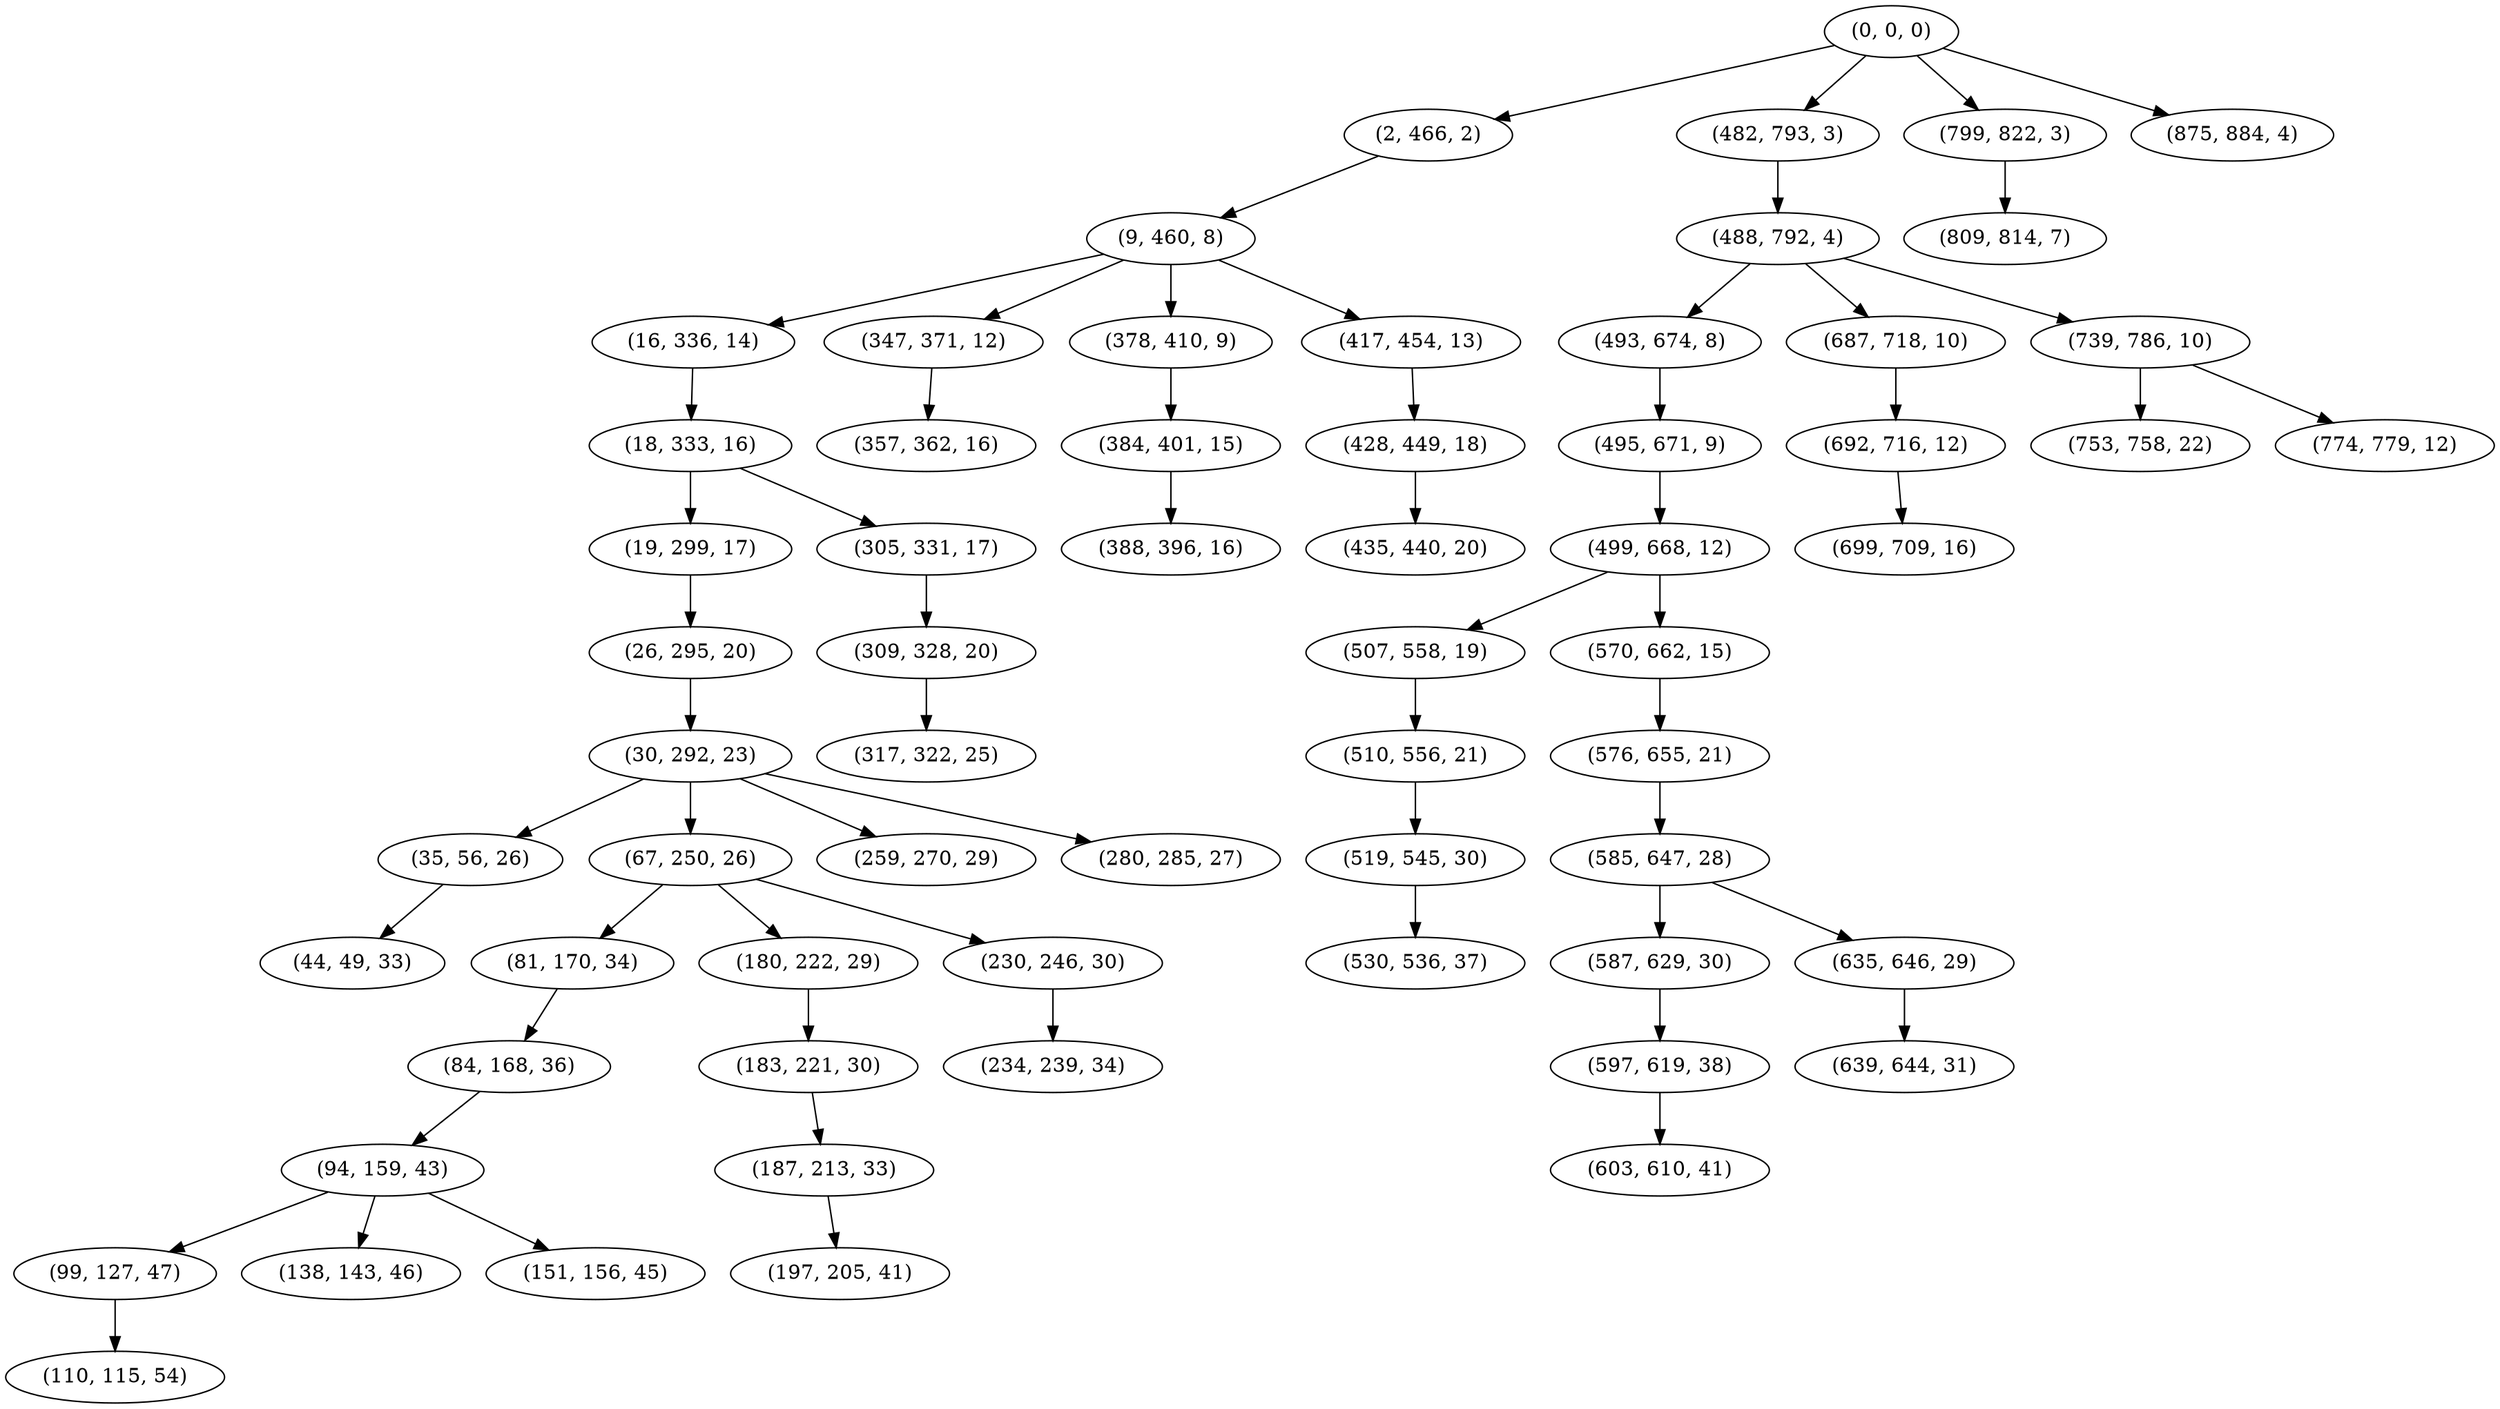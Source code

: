 digraph tree {
    "(0, 0, 0)";
    "(2, 466, 2)";
    "(9, 460, 8)";
    "(16, 336, 14)";
    "(18, 333, 16)";
    "(19, 299, 17)";
    "(26, 295, 20)";
    "(30, 292, 23)";
    "(35, 56, 26)";
    "(44, 49, 33)";
    "(67, 250, 26)";
    "(81, 170, 34)";
    "(84, 168, 36)";
    "(94, 159, 43)";
    "(99, 127, 47)";
    "(110, 115, 54)";
    "(138, 143, 46)";
    "(151, 156, 45)";
    "(180, 222, 29)";
    "(183, 221, 30)";
    "(187, 213, 33)";
    "(197, 205, 41)";
    "(230, 246, 30)";
    "(234, 239, 34)";
    "(259, 270, 29)";
    "(280, 285, 27)";
    "(305, 331, 17)";
    "(309, 328, 20)";
    "(317, 322, 25)";
    "(347, 371, 12)";
    "(357, 362, 16)";
    "(378, 410, 9)";
    "(384, 401, 15)";
    "(388, 396, 16)";
    "(417, 454, 13)";
    "(428, 449, 18)";
    "(435, 440, 20)";
    "(482, 793, 3)";
    "(488, 792, 4)";
    "(493, 674, 8)";
    "(495, 671, 9)";
    "(499, 668, 12)";
    "(507, 558, 19)";
    "(510, 556, 21)";
    "(519, 545, 30)";
    "(530, 536, 37)";
    "(570, 662, 15)";
    "(576, 655, 21)";
    "(585, 647, 28)";
    "(587, 629, 30)";
    "(597, 619, 38)";
    "(603, 610, 41)";
    "(635, 646, 29)";
    "(639, 644, 31)";
    "(687, 718, 10)";
    "(692, 716, 12)";
    "(699, 709, 16)";
    "(739, 786, 10)";
    "(753, 758, 22)";
    "(774, 779, 12)";
    "(799, 822, 3)";
    "(809, 814, 7)";
    "(875, 884, 4)";
    "(0, 0, 0)" -> "(2, 466, 2)";
    "(0, 0, 0)" -> "(482, 793, 3)";
    "(0, 0, 0)" -> "(799, 822, 3)";
    "(0, 0, 0)" -> "(875, 884, 4)";
    "(2, 466, 2)" -> "(9, 460, 8)";
    "(9, 460, 8)" -> "(16, 336, 14)";
    "(9, 460, 8)" -> "(347, 371, 12)";
    "(9, 460, 8)" -> "(378, 410, 9)";
    "(9, 460, 8)" -> "(417, 454, 13)";
    "(16, 336, 14)" -> "(18, 333, 16)";
    "(18, 333, 16)" -> "(19, 299, 17)";
    "(18, 333, 16)" -> "(305, 331, 17)";
    "(19, 299, 17)" -> "(26, 295, 20)";
    "(26, 295, 20)" -> "(30, 292, 23)";
    "(30, 292, 23)" -> "(35, 56, 26)";
    "(30, 292, 23)" -> "(67, 250, 26)";
    "(30, 292, 23)" -> "(259, 270, 29)";
    "(30, 292, 23)" -> "(280, 285, 27)";
    "(35, 56, 26)" -> "(44, 49, 33)";
    "(67, 250, 26)" -> "(81, 170, 34)";
    "(67, 250, 26)" -> "(180, 222, 29)";
    "(67, 250, 26)" -> "(230, 246, 30)";
    "(81, 170, 34)" -> "(84, 168, 36)";
    "(84, 168, 36)" -> "(94, 159, 43)";
    "(94, 159, 43)" -> "(99, 127, 47)";
    "(94, 159, 43)" -> "(138, 143, 46)";
    "(94, 159, 43)" -> "(151, 156, 45)";
    "(99, 127, 47)" -> "(110, 115, 54)";
    "(180, 222, 29)" -> "(183, 221, 30)";
    "(183, 221, 30)" -> "(187, 213, 33)";
    "(187, 213, 33)" -> "(197, 205, 41)";
    "(230, 246, 30)" -> "(234, 239, 34)";
    "(305, 331, 17)" -> "(309, 328, 20)";
    "(309, 328, 20)" -> "(317, 322, 25)";
    "(347, 371, 12)" -> "(357, 362, 16)";
    "(378, 410, 9)" -> "(384, 401, 15)";
    "(384, 401, 15)" -> "(388, 396, 16)";
    "(417, 454, 13)" -> "(428, 449, 18)";
    "(428, 449, 18)" -> "(435, 440, 20)";
    "(482, 793, 3)" -> "(488, 792, 4)";
    "(488, 792, 4)" -> "(493, 674, 8)";
    "(488, 792, 4)" -> "(687, 718, 10)";
    "(488, 792, 4)" -> "(739, 786, 10)";
    "(493, 674, 8)" -> "(495, 671, 9)";
    "(495, 671, 9)" -> "(499, 668, 12)";
    "(499, 668, 12)" -> "(507, 558, 19)";
    "(499, 668, 12)" -> "(570, 662, 15)";
    "(507, 558, 19)" -> "(510, 556, 21)";
    "(510, 556, 21)" -> "(519, 545, 30)";
    "(519, 545, 30)" -> "(530, 536, 37)";
    "(570, 662, 15)" -> "(576, 655, 21)";
    "(576, 655, 21)" -> "(585, 647, 28)";
    "(585, 647, 28)" -> "(587, 629, 30)";
    "(585, 647, 28)" -> "(635, 646, 29)";
    "(587, 629, 30)" -> "(597, 619, 38)";
    "(597, 619, 38)" -> "(603, 610, 41)";
    "(635, 646, 29)" -> "(639, 644, 31)";
    "(687, 718, 10)" -> "(692, 716, 12)";
    "(692, 716, 12)" -> "(699, 709, 16)";
    "(739, 786, 10)" -> "(753, 758, 22)";
    "(739, 786, 10)" -> "(774, 779, 12)";
    "(799, 822, 3)" -> "(809, 814, 7)";
}
